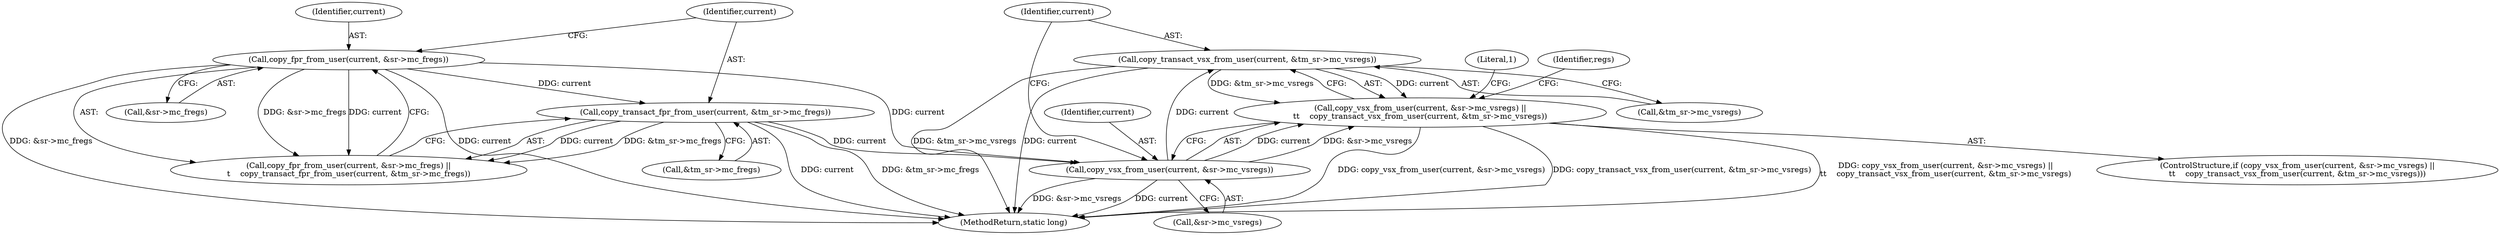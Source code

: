 digraph "0_linux_d2b9d2a5ad5ef04ff978c9923d19730cb05efd55@API" {
"1000342" [label="(Call,copy_transact_vsx_from_user(current, &tm_sr->mc_vsregs))"];
"1000336" [label="(Call,copy_vsx_from_user(current, &sr->mc_vsregs))"];
"1000310" [label="(Call,copy_fpr_from_user(current, &sr->mc_fregs))"];
"1000316" [label="(Call,copy_transact_fpr_from_user(current, &tm_sr->mc_fregs))"];
"1000335" [label="(Call,copy_vsx_from_user(current, &sr->mc_vsregs) ||\n\t\t    copy_transact_vsx_from_user(current, &tm_sr->mc_vsregs))"];
"1000309" [label="(Call,copy_fpr_from_user(current, &sr->mc_fregs) ||\n\t    copy_transact_fpr_from_user(current, &tm_sr->mc_fregs))"];
"1000334" [label="(ControlStructure,if (copy_vsx_from_user(current, &sr->mc_vsregs) ||\n\t\t    copy_transact_vsx_from_user(current, &tm_sr->mc_vsregs)))"];
"1000349" [label="(Literal,1)"];
"1000312" [label="(Call,&sr->mc_fregs)"];
"1000342" [label="(Call,copy_transact_vsx_from_user(current, &tm_sr->mc_vsregs))"];
"1000337" [label="(Identifier,current)"];
"1000311" [label="(Identifier,current)"];
"1000343" [label="(Identifier,current)"];
"1000395" [label="(Identifier,regs)"];
"1000338" [label="(Call,&sr->mc_vsregs)"];
"1000344" [label="(Call,&tm_sr->mc_vsregs)"];
"1000310" [label="(Call,copy_fpr_from_user(current, &sr->mc_fregs))"];
"1000533" [label="(MethodReturn,static long)"];
"1000317" [label="(Identifier,current)"];
"1000316" [label="(Call,copy_transact_fpr_from_user(current, &tm_sr->mc_fregs))"];
"1000318" [label="(Call,&tm_sr->mc_fregs)"];
"1000335" [label="(Call,copy_vsx_from_user(current, &sr->mc_vsregs) ||\n\t\t    copy_transact_vsx_from_user(current, &tm_sr->mc_vsregs))"];
"1000336" [label="(Call,copy_vsx_from_user(current, &sr->mc_vsregs))"];
"1000342" -> "1000335"  [label="AST: "];
"1000342" -> "1000344"  [label="CFG: "];
"1000343" -> "1000342"  [label="AST: "];
"1000344" -> "1000342"  [label="AST: "];
"1000335" -> "1000342"  [label="CFG: "];
"1000342" -> "1000533"  [label="DDG: &tm_sr->mc_vsregs"];
"1000342" -> "1000533"  [label="DDG: current"];
"1000342" -> "1000335"  [label="DDG: current"];
"1000342" -> "1000335"  [label="DDG: &tm_sr->mc_vsregs"];
"1000336" -> "1000342"  [label="DDG: current"];
"1000336" -> "1000335"  [label="AST: "];
"1000336" -> "1000338"  [label="CFG: "];
"1000337" -> "1000336"  [label="AST: "];
"1000338" -> "1000336"  [label="AST: "];
"1000343" -> "1000336"  [label="CFG: "];
"1000335" -> "1000336"  [label="CFG: "];
"1000336" -> "1000533"  [label="DDG: &sr->mc_vsregs"];
"1000336" -> "1000533"  [label="DDG: current"];
"1000336" -> "1000335"  [label="DDG: current"];
"1000336" -> "1000335"  [label="DDG: &sr->mc_vsregs"];
"1000310" -> "1000336"  [label="DDG: current"];
"1000316" -> "1000336"  [label="DDG: current"];
"1000310" -> "1000309"  [label="AST: "];
"1000310" -> "1000312"  [label="CFG: "];
"1000311" -> "1000310"  [label="AST: "];
"1000312" -> "1000310"  [label="AST: "];
"1000317" -> "1000310"  [label="CFG: "];
"1000309" -> "1000310"  [label="CFG: "];
"1000310" -> "1000533"  [label="DDG: &sr->mc_fregs"];
"1000310" -> "1000533"  [label="DDG: current"];
"1000310" -> "1000309"  [label="DDG: current"];
"1000310" -> "1000309"  [label="DDG: &sr->mc_fregs"];
"1000310" -> "1000316"  [label="DDG: current"];
"1000316" -> "1000309"  [label="AST: "];
"1000316" -> "1000318"  [label="CFG: "];
"1000317" -> "1000316"  [label="AST: "];
"1000318" -> "1000316"  [label="AST: "];
"1000309" -> "1000316"  [label="CFG: "];
"1000316" -> "1000533"  [label="DDG: &tm_sr->mc_fregs"];
"1000316" -> "1000533"  [label="DDG: current"];
"1000316" -> "1000309"  [label="DDG: current"];
"1000316" -> "1000309"  [label="DDG: &tm_sr->mc_fregs"];
"1000335" -> "1000334"  [label="AST: "];
"1000349" -> "1000335"  [label="CFG: "];
"1000395" -> "1000335"  [label="CFG: "];
"1000335" -> "1000533"  [label="DDG: copy_vsx_from_user(current, &sr->mc_vsregs)"];
"1000335" -> "1000533"  [label="DDG: copy_transact_vsx_from_user(current, &tm_sr->mc_vsregs)"];
"1000335" -> "1000533"  [label="DDG: copy_vsx_from_user(current, &sr->mc_vsregs) ||\n\t\t    copy_transact_vsx_from_user(current, &tm_sr->mc_vsregs)"];
}
